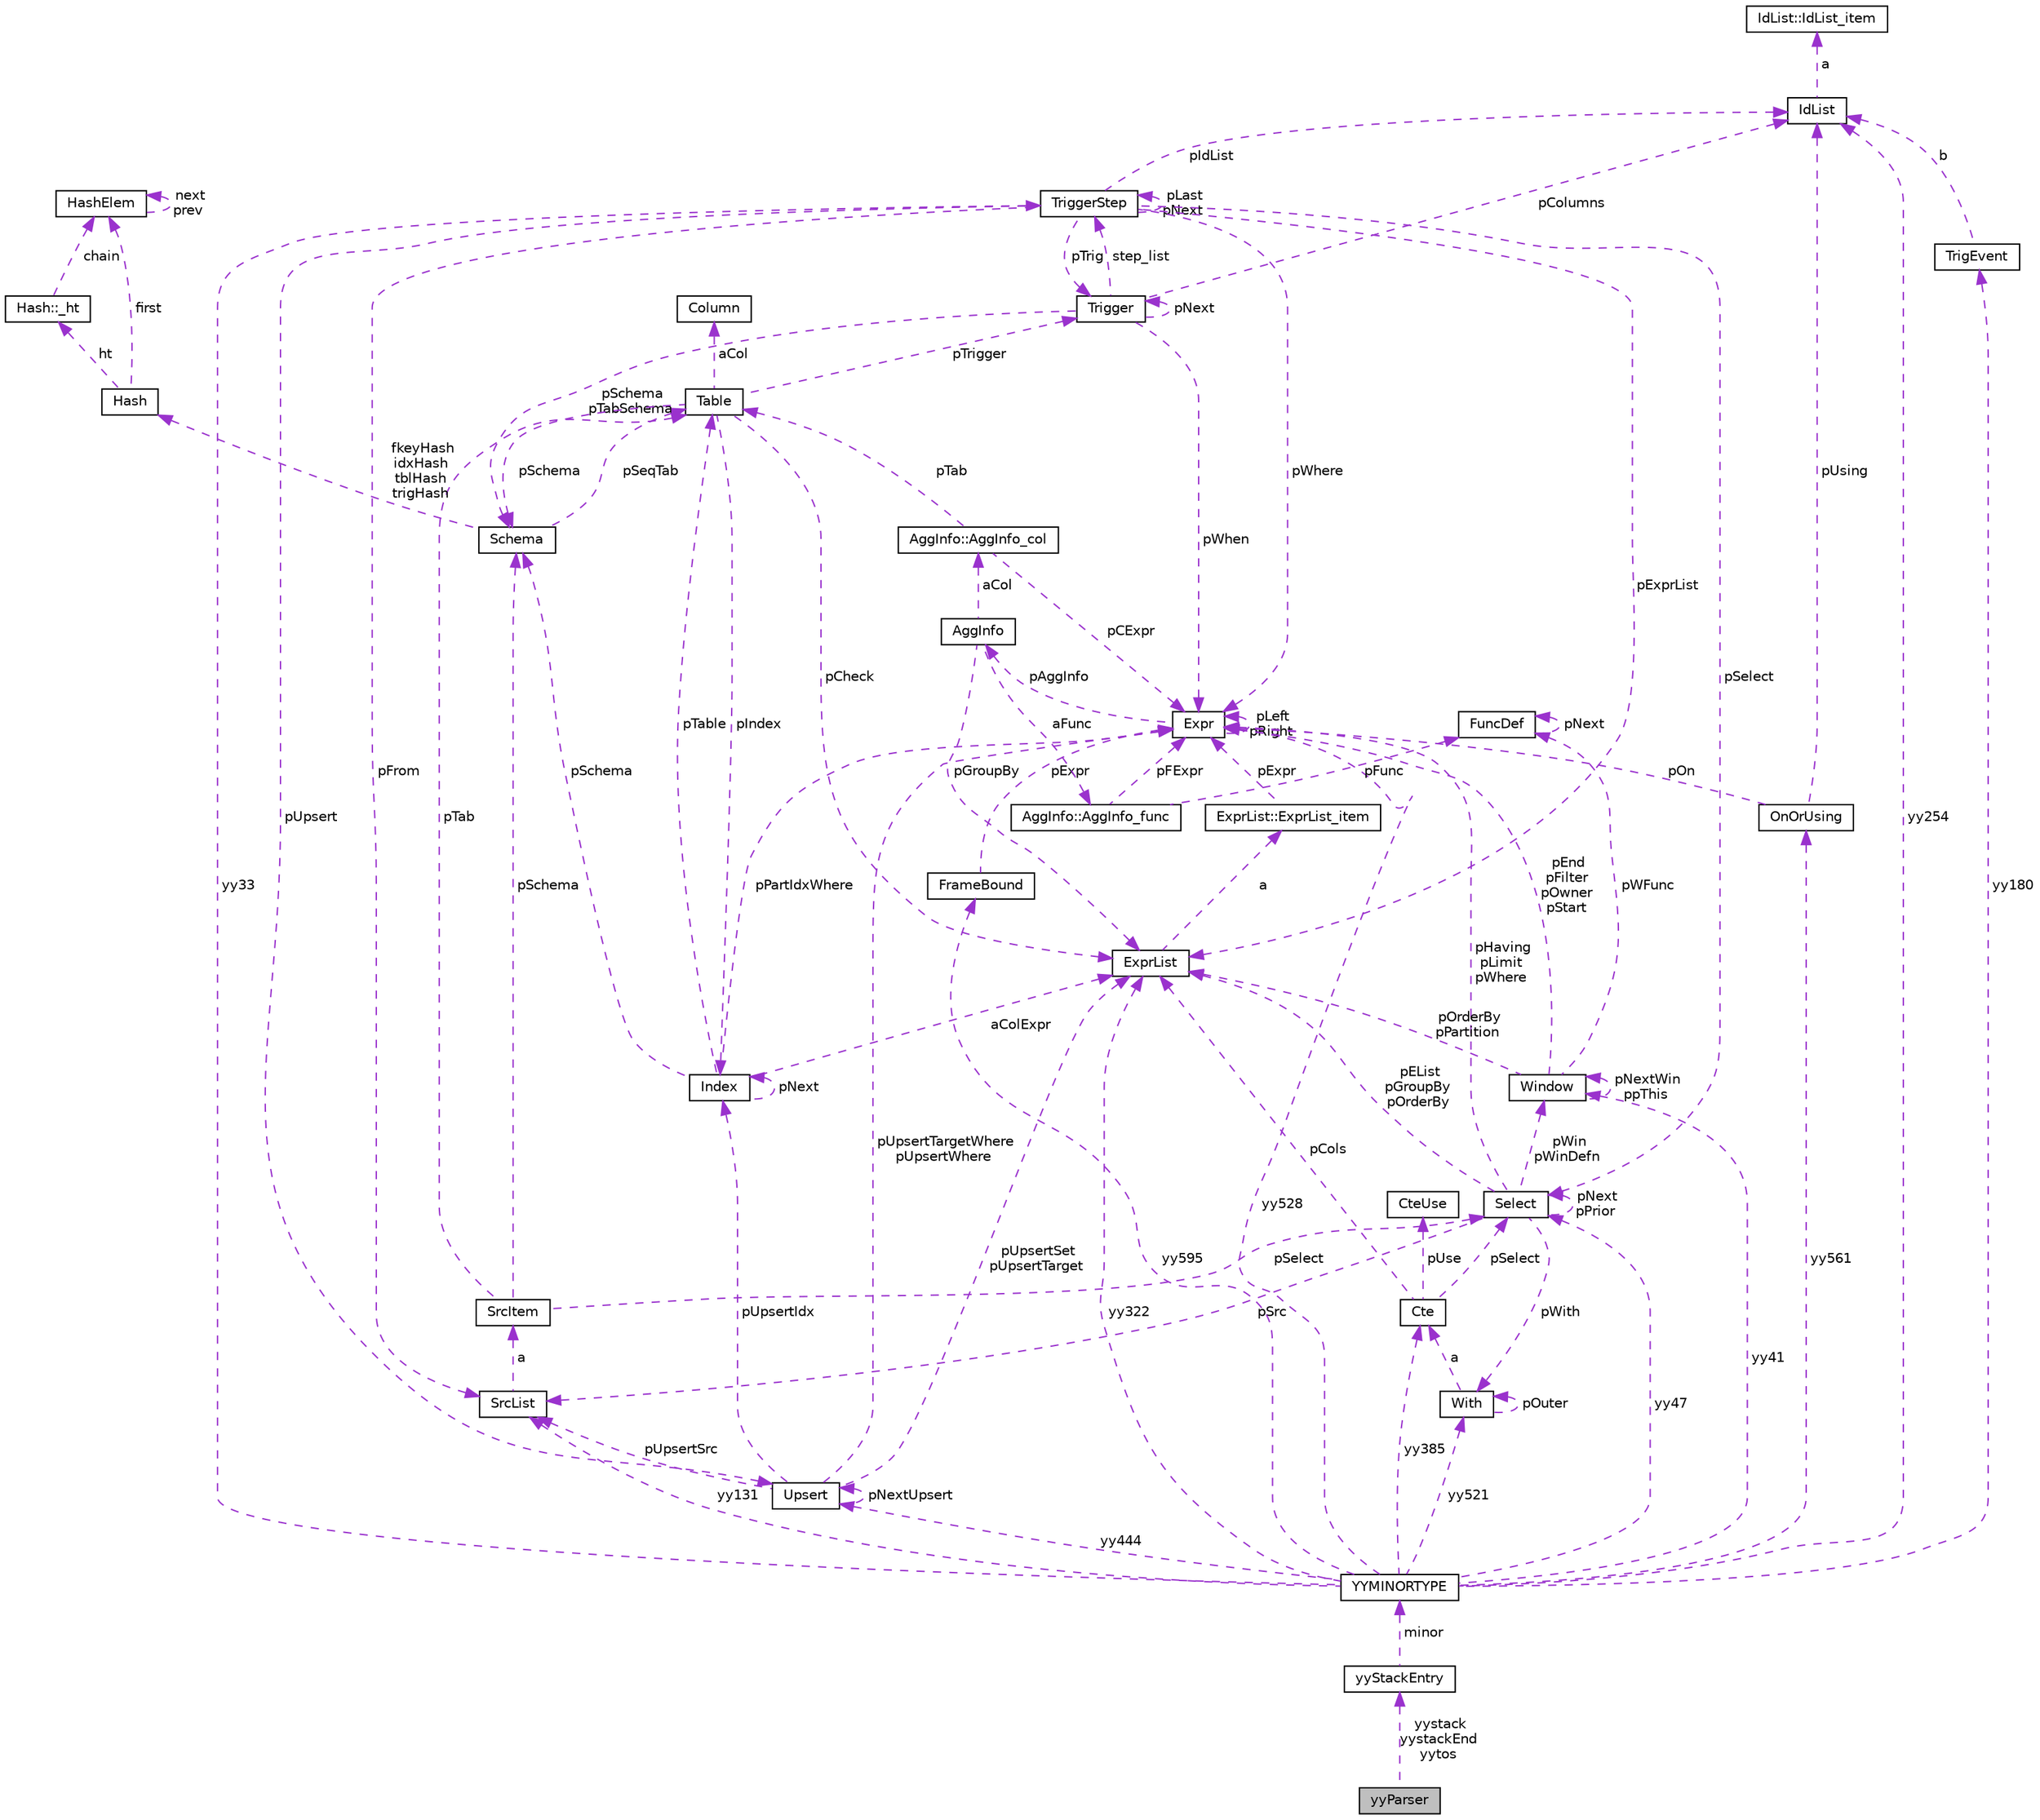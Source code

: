 digraph "yyParser"
{
 // LATEX_PDF_SIZE
  edge [fontname="Helvetica",fontsize="10",labelfontname="Helvetica",labelfontsize="10"];
  node [fontname="Helvetica",fontsize="10",shape=record];
  Node1 [label="yyParser",height=0.2,width=0.4,color="black", fillcolor="grey75", style="filled", fontcolor="black",tooltip=" "];
  Node2 -> Node1 [dir="back",color="darkorchid3",fontsize="10",style="dashed",label=" yystack\nyystackEnd\nyytos" ,fontname="Helvetica"];
  Node2 [label="yyStackEntry",height=0.2,width=0.4,color="black", fillcolor="white", style="filled",URL="$db/d1b/sqlite3_8c.html#db/d65/structyyStackEntry",tooltip=" "];
  Node3 -> Node2 [dir="back",color="darkorchid3",fontsize="10",style="dashed",label=" minor" ,fontname="Helvetica"];
  Node3 [label="YYMINORTYPE",height=0.2,width=0.4,color="black", fillcolor="white", style="filled",URL="$db/d1b/sqlite3_8c.html#dd/d62/unionYYMINORTYPE",tooltip=" "];
  Node4 -> Node3 [dir="back",color="darkorchid3",fontsize="10",style="dashed",label=" yy33" ,fontname="Helvetica"];
  Node4 [label="TriggerStep",height=0.2,width=0.4,color="black", fillcolor="white", style="filled",URL="$db/d1b/sqlite3_8c.html#d5/da5/structTriggerStep",tooltip=" "];
  Node5 -> Node4 [dir="back",color="darkorchid3",fontsize="10",style="dashed",label=" pTrig" ,fontname="Helvetica"];
  Node5 [label="Trigger",height=0.2,width=0.4,color="black", fillcolor="white", style="filled",URL="$db/d1b/sqlite3_8c.html#dc/d15/structTrigger",tooltip=" "];
  Node6 -> Node5 [dir="back",color="darkorchid3",fontsize="10",style="dashed",label=" pWhen" ,fontname="Helvetica"];
  Node6 [label="Expr",height=0.2,width=0.4,color="black", fillcolor="white", style="filled",URL="$db/d1b/sqlite3_8c.html#d4/dfb/structExpr",tooltip=" "];
  Node6 -> Node6 [dir="back",color="darkorchid3",fontsize="10",style="dashed",label=" pLeft\npRight" ,fontname="Helvetica"];
  Node7 -> Node6 [dir="back",color="darkorchid3",fontsize="10",style="dashed",label=" pAggInfo" ,fontname="Helvetica"];
  Node7 [label="AggInfo",height=0.2,width=0.4,color="black", fillcolor="white", style="filled",URL="$db/d1b/sqlite3_8c.html#d2/dc8/structAggInfo",tooltip=" "];
  Node8 -> Node7 [dir="back",color="darkorchid3",fontsize="10",style="dashed",label=" pGroupBy" ,fontname="Helvetica"];
  Node8 [label="ExprList",height=0.2,width=0.4,color="black", fillcolor="white", style="filled",URL="$db/d1b/sqlite3_8c.html#d5/d5c/structExprList",tooltip=" "];
  Node9 -> Node8 [dir="back",color="darkorchid3",fontsize="10",style="dashed",label=" a" ,fontname="Helvetica"];
  Node9 [label="ExprList::ExprList_item",height=0.2,width=0.4,color="black", fillcolor="white", style="filled",URL="$db/d1b/sqlite3_8c.html#d8/dae/structExprList_1_1ExprList__item",tooltip=" "];
  Node6 -> Node9 [dir="back",color="darkorchid3",fontsize="10",style="dashed",label=" pExpr" ,fontname="Helvetica"];
  Node10 -> Node7 [dir="back",color="darkorchid3",fontsize="10",style="dashed",label=" aCol" ,fontname="Helvetica"];
  Node10 [label="AggInfo::AggInfo_col",height=0.2,width=0.4,color="black", fillcolor="white", style="filled",URL="$db/d1b/sqlite3_8c.html#d6/d3a/structAggInfo_1_1AggInfo__col",tooltip=" "];
  Node11 -> Node10 [dir="back",color="darkorchid3",fontsize="10",style="dashed",label=" pTab" ,fontname="Helvetica"];
  Node11 [label="Table",height=0.2,width=0.4,color="black", fillcolor="white", style="filled",URL="$db/d1b/sqlite3_8c.html#dc/dcb/structTable",tooltip=" "];
  Node12 -> Node11 [dir="back",color="darkorchid3",fontsize="10",style="dashed",label=" aCol" ,fontname="Helvetica"];
  Node12 [label="Column",height=0.2,width=0.4,color="black", fillcolor="white", style="filled",URL="$db/d1b/sqlite3_8c.html#dc/dc1/structColumn",tooltip=" "];
  Node13 -> Node11 [dir="back",color="darkorchid3",fontsize="10",style="dashed",label=" pIndex" ,fontname="Helvetica"];
  Node13 [label="Index",height=0.2,width=0.4,color="black", fillcolor="white", style="filled",URL="$db/d1b/sqlite3_8c.html#df/d86/structIndex",tooltip=" "];
  Node11 -> Node13 [dir="back",color="darkorchid3",fontsize="10",style="dashed",label=" pTable" ,fontname="Helvetica"];
  Node13 -> Node13 [dir="back",color="darkorchid3",fontsize="10",style="dashed",label=" pNext" ,fontname="Helvetica"];
  Node14 -> Node13 [dir="back",color="darkorchid3",fontsize="10",style="dashed",label=" pSchema" ,fontname="Helvetica"];
  Node14 [label="Schema",height=0.2,width=0.4,color="black", fillcolor="white", style="filled",URL="$db/d1b/sqlite3_8c.html#d8/db0/structSchema",tooltip=" "];
  Node15 -> Node14 [dir="back",color="darkorchid3",fontsize="10",style="dashed",label=" fkeyHash\nidxHash\ntblHash\ntrigHash" ,fontname="Helvetica"];
  Node15 [label="Hash",height=0.2,width=0.4,color="black", fillcolor="white", style="filled",URL="$db/d1b/sqlite3_8c.html#d1/dbe/structHash",tooltip=" "];
  Node16 -> Node15 [dir="back",color="darkorchid3",fontsize="10",style="dashed",label=" first" ,fontname="Helvetica"];
  Node16 [label="HashElem",height=0.2,width=0.4,color="black", fillcolor="white", style="filled",URL="$db/d1b/sqlite3_8c.html#da/d21/structHashElem",tooltip=" "];
  Node16 -> Node16 [dir="back",color="darkorchid3",fontsize="10",style="dashed",label=" next\nprev" ,fontname="Helvetica"];
  Node17 -> Node15 [dir="back",color="darkorchid3",fontsize="10",style="dashed",label=" ht" ,fontname="Helvetica"];
  Node17 [label="Hash::_ht",height=0.2,width=0.4,color="black", fillcolor="white", style="filled",URL="$db/d1b/sqlite3_8c.html#d7/d1f/structHash_1_1__ht",tooltip=" "];
  Node16 -> Node17 [dir="back",color="darkorchid3",fontsize="10",style="dashed",label=" chain" ,fontname="Helvetica"];
  Node11 -> Node14 [dir="back",color="darkorchid3",fontsize="10",style="dashed",label=" pSeqTab" ,fontname="Helvetica"];
  Node6 -> Node13 [dir="back",color="darkorchid3",fontsize="10",style="dashed",label=" pPartIdxWhere" ,fontname="Helvetica"];
  Node8 -> Node13 [dir="back",color="darkorchid3",fontsize="10",style="dashed",label=" aColExpr" ,fontname="Helvetica"];
  Node8 -> Node11 [dir="back",color="darkorchid3",fontsize="10",style="dashed",label=" pCheck" ,fontname="Helvetica"];
  Node5 -> Node11 [dir="back",color="darkorchid3",fontsize="10",style="dashed",label=" pTrigger" ,fontname="Helvetica"];
  Node14 -> Node11 [dir="back",color="darkorchid3",fontsize="10",style="dashed",label=" pSchema" ,fontname="Helvetica"];
  Node6 -> Node10 [dir="back",color="darkorchid3",fontsize="10",style="dashed",label=" pCExpr" ,fontname="Helvetica"];
  Node18 -> Node7 [dir="back",color="darkorchid3",fontsize="10",style="dashed",label=" aFunc" ,fontname="Helvetica"];
  Node18 [label="AggInfo::AggInfo_func",height=0.2,width=0.4,color="black", fillcolor="white", style="filled",URL="$db/d1b/sqlite3_8c.html#d3/d2e/structAggInfo_1_1AggInfo__func",tooltip=" "];
  Node6 -> Node18 [dir="back",color="darkorchid3",fontsize="10",style="dashed",label=" pFExpr" ,fontname="Helvetica"];
  Node19 -> Node18 [dir="back",color="darkorchid3",fontsize="10",style="dashed",label=" pFunc" ,fontname="Helvetica"];
  Node19 [label="FuncDef",height=0.2,width=0.4,color="black", fillcolor="white", style="filled",URL="$d1/d3a/structFuncDef.html",tooltip=" "];
  Node19 -> Node19 [dir="back",color="darkorchid3",fontsize="10",style="dashed",label=" pNext" ,fontname="Helvetica"];
  Node20 -> Node5 [dir="back",color="darkorchid3",fontsize="10",style="dashed",label=" pColumns" ,fontname="Helvetica"];
  Node20 [label="IdList",height=0.2,width=0.4,color="black", fillcolor="white", style="filled",URL="$db/d1b/sqlite3_8c.html#da/d69/structIdList",tooltip=" "];
  Node21 -> Node20 [dir="back",color="darkorchid3",fontsize="10",style="dashed",label=" a" ,fontname="Helvetica"];
  Node21 [label="IdList::IdList_item",height=0.2,width=0.4,color="black", fillcolor="white", style="filled",URL="$db/d1b/sqlite3_8c.html#d4/dc3/structIdList_1_1IdList__item",tooltip=" "];
  Node14 -> Node5 [dir="back",color="darkorchid3",fontsize="10",style="dashed",label=" pSchema\npTabSchema" ,fontname="Helvetica"];
  Node4 -> Node5 [dir="back",color="darkorchid3",fontsize="10",style="dashed",label=" step_list" ,fontname="Helvetica"];
  Node5 -> Node5 [dir="back",color="darkorchid3",fontsize="10",style="dashed",label=" pNext" ,fontname="Helvetica"];
  Node22 -> Node4 [dir="back",color="darkorchid3",fontsize="10",style="dashed",label=" pSelect" ,fontname="Helvetica"];
  Node22 [label="Select",height=0.2,width=0.4,color="black", fillcolor="white", style="filled",URL="$db/d1b/sqlite3_8c.html#dd/d39/structSelect",tooltip=" "];
  Node8 -> Node22 [dir="back",color="darkorchid3",fontsize="10",style="dashed",label=" pEList\npGroupBy\npOrderBy" ,fontname="Helvetica"];
  Node23 -> Node22 [dir="back",color="darkorchid3",fontsize="10",style="dashed",label=" pSrc" ,fontname="Helvetica"];
  Node23 [label="SrcList",height=0.2,width=0.4,color="black", fillcolor="white", style="filled",URL="$db/d1b/sqlite3_8c.html#de/deb/structSrcList",tooltip=" "];
  Node24 -> Node23 [dir="back",color="darkorchid3",fontsize="10",style="dashed",label=" a" ,fontname="Helvetica"];
  Node24 [label="SrcItem",height=0.2,width=0.4,color="black", fillcolor="white", style="filled",URL="$db/d1b/sqlite3_8c.html#d0/d26/structSrcItem",tooltip=" "];
  Node14 -> Node24 [dir="back",color="darkorchid3",fontsize="10",style="dashed",label=" pSchema" ,fontname="Helvetica"];
  Node11 -> Node24 [dir="back",color="darkorchid3",fontsize="10",style="dashed",label=" pTab" ,fontname="Helvetica"];
  Node22 -> Node24 [dir="back",color="darkorchid3",fontsize="10",style="dashed",label=" pSelect" ,fontname="Helvetica"];
  Node6 -> Node22 [dir="back",color="darkorchid3",fontsize="10",style="dashed",label=" pHaving\npLimit\npWhere" ,fontname="Helvetica"];
  Node22 -> Node22 [dir="back",color="darkorchid3",fontsize="10",style="dashed",label=" pNext\npPrior" ,fontname="Helvetica"];
  Node25 -> Node22 [dir="back",color="darkorchid3",fontsize="10",style="dashed",label=" pWith" ,fontname="Helvetica"];
  Node25 [label="With",height=0.2,width=0.4,color="black", fillcolor="white", style="filled",URL="$db/d1b/sqlite3_8c.html#df/d70/structWith",tooltip=" "];
  Node25 -> Node25 [dir="back",color="darkorchid3",fontsize="10",style="dashed",label=" pOuter" ,fontname="Helvetica"];
  Node26 -> Node25 [dir="back",color="darkorchid3",fontsize="10",style="dashed",label=" a" ,fontname="Helvetica"];
  Node26 [label="Cte",height=0.2,width=0.4,color="black", fillcolor="white", style="filled",URL="$db/d1b/sqlite3_8c.html#da/dbd/structCte",tooltip=" "];
  Node8 -> Node26 [dir="back",color="darkorchid3",fontsize="10",style="dashed",label=" pCols" ,fontname="Helvetica"];
  Node22 -> Node26 [dir="back",color="darkorchid3",fontsize="10",style="dashed",label=" pSelect" ,fontname="Helvetica"];
  Node27 -> Node26 [dir="back",color="darkorchid3",fontsize="10",style="dashed",label=" pUse" ,fontname="Helvetica"];
  Node27 [label="CteUse",height=0.2,width=0.4,color="black", fillcolor="white", style="filled",URL="$db/d1b/sqlite3_8c.html#d1/d27/structCteUse",tooltip=" "];
  Node28 -> Node22 [dir="back",color="darkorchid3",fontsize="10",style="dashed",label=" pWin\npWinDefn" ,fontname="Helvetica"];
  Node28 [label="Window",height=0.2,width=0.4,color="black", fillcolor="white", style="filled",URL="$db/d1b/sqlite3_8c.html#d6/d08/structWindow",tooltip=" "];
  Node8 -> Node28 [dir="back",color="darkorchid3",fontsize="10",style="dashed",label=" pOrderBy\npPartition" ,fontname="Helvetica"];
  Node6 -> Node28 [dir="back",color="darkorchid3",fontsize="10",style="dashed",label=" pEnd\npFilter\npOwner\npStart" ,fontname="Helvetica"];
  Node28 -> Node28 [dir="back",color="darkorchid3",fontsize="10",style="dashed",label=" pNextWin\nppThis" ,fontname="Helvetica"];
  Node19 -> Node28 [dir="back",color="darkorchid3",fontsize="10",style="dashed",label=" pWFunc" ,fontname="Helvetica"];
  Node23 -> Node4 [dir="back",color="darkorchid3",fontsize="10",style="dashed",label=" pFrom" ,fontname="Helvetica"];
  Node6 -> Node4 [dir="back",color="darkorchid3",fontsize="10",style="dashed",label=" pWhere" ,fontname="Helvetica"];
  Node8 -> Node4 [dir="back",color="darkorchid3",fontsize="10",style="dashed",label=" pExprList" ,fontname="Helvetica"];
  Node20 -> Node4 [dir="back",color="darkorchid3",fontsize="10",style="dashed",label=" pIdList" ,fontname="Helvetica"];
  Node29 -> Node4 [dir="back",color="darkorchid3",fontsize="10",style="dashed",label=" pUpsert" ,fontname="Helvetica"];
  Node29 [label="Upsert",height=0.2,width=0.4,color="black", fillcolor="white", style="filled",URL="$db/d1b/sqlite3_8c.html#da/d8e/structUpsert",tooltip=" "];
  Node8 -> Node29 [dir="back",color="darkorchid3",fontsize="10",style="dashed",label=" pUpsertSet\npUpsertTarget" ,fontname="Helvetica"];
  Node6 -> Node29 [dir="back",color="darkorchid3",fontsize="10",style="dashed",label=" pUpsertTargetWhere\npUpsertWhere" ,fontname="Helvetica"];
  Node29 -> Node29 [dir="back",color="darkorchid3",fontsize="10",style="dashed",label=" pNextUpsert" ,fontname="Helvetica"];
  Node13 -> Node29 [dir="back",color="darkorchid3",fontsize="10",style="dashed",label=" pUpsertIdx" ,fontname="Helvetica"];
  Node23 -> Node29 [dir="back",color="darkorchid3",fontsize="10",style="dashed",label=" pUpsertSrc" ,fontname="Helvetica"];
  Node4 -> Node4 [dir="back",color="darkorchid3",fontsize="10",style="dashed",label=" pLast\npNext" ,fontname="Helvetica"];
  Node28 -> Node3 [dir="back",color="darkorchid3",fontsize="10",style="dashed",label=" yy41" ,fontname="Helvetica"];
  Node22 -> Node3 [dir="back",color="darkorchid3",fontsize="10",style="dashed",label=" yy47" ,fontname="Helvetica"];
  Node23 -> Node3 [dir="back",color="darkorchid3",fontsize="10",style="dashed",label=" yy131" ,fontname="Helvetica"];
  Node30 -> Node3 [dir="back",color="darkorchid3",fontsize="10",style="dashed",label=" yy180" ,fontname="Helvetica"];
  Node30 [label="TrigEvent",height=0.2,width=0.4,color="black", fillcolor="white", style="filled",URL="$db/d1b/sqlite3_8c.html#d1/d82/structTrigEvent",tooltip=" "];
  Node20 -> Node30 [dir="back",color="darkorchid3",fontsize="10",style="dashed",label=" b" ,fontname="Helvetica"];
  Node20 -> Node3 [dir="back",color="darkorchid3",fontsize="10",style="dashed",label=" yy254" ,fontname="Helvetica"];
  Node8 -> Node3 [dir="back",color="darkorchid3",fontsize="10",style="dashed",label=" yy322" ,fontname="Helvetica"];
  Node26 -> Node3 [dir="back",color="darkorchid3",fontsize="10",style="dashed",label=" yy385" ,fontname="Helvetica"];
  Node29 -> Node3 [dir="back",color="darkorchid3",fontsize="10",style="dashed",label=" yy444" ,fontname="Helvetica"];
  Node25 -> Node3 [dir="back",color="darkorchid3",fontsize="10",style="dashed",label=" yy521" ,fontname="Helvetica"];
  Node6 -> Node3 [dir="back",color="darkorchid3",fontsize="10",style="dashed",label=" yy528" ,fontname="Helvetica"];
  Node31 -> Node3 [dir="back",color="darkorchid3",fontsize="10",style="dashed",label=" yy561" ,fontname="Helvetica"];
  Node31 [label="OnOrUsing",height=0.2,width=0.4,color="black", fillcolor="white", style="filled",URL="$db/d1b/sqlite3_8c.html#df/d6c/structOnOrUsing",tooltip=" "];
  Node6 -> Node31 [dir="back",color="darkorchid3",fontsize="10",style="dashed",label=" pOn" ,fontname="Helvetica"];
  Node20 -> Node31 [dir="back",color="darkorchid3",fontsize="10",style="dashed",label=" pUsing" ,fontname="Helvetica"];
  Node32 -> Node3 [dir="back",color="darkorchid3",fontsize="10",style="dashed",label=" yy595" ,fontname="Helvetica"];
  Node32 [label="FrameBound",height=0.2,width=0.4,color="black", fillcolor="white", style="filled",URL="$db/d1b/sqlite3_8c.html#dd/d71/structFrameBound",tooltip=" "];
  Node6 -> Node32 [dir="back",color="darkorchid3",fontsize="10",style="dashed",label=" pExpr" ,fontname="Helvetica"];
}
